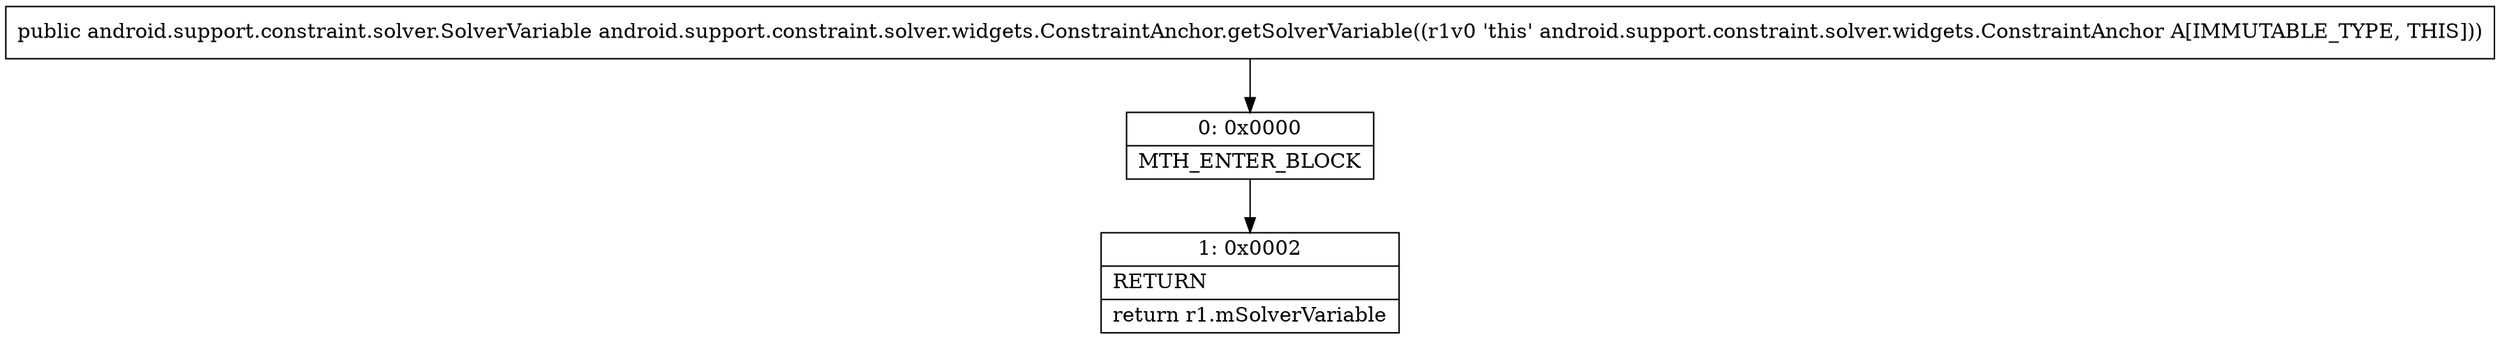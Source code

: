 digraph "CFG forandroid.support.constraint.solver.widgets.ConstraintAnchor.getSolverVariable()Landroid\/support\/constraint\/solver\/SolverVariable;" {
Node_0 [shape=record,label="{0\:\ 0x0000|MTH_ENTER_BLOCK\l}"];
Node_1 [shape=record,label="{1\:\ 0x0002|RETURN\l|return r1.mSolverVariable\l}"];
MethodNode[shape=record,label="{public android.support.constraint.solver.SolverVariable android.support.constraint.solver.widgets.ConstraintAnchor.getSolverVariable((r1v0 'this' android.support.constraint.solver.widgets.ConstraintAnchor A[IMMUTABLE_TYPE, THIS])) }"];
MethodNode -> Node_0;
Node_0 -> Node_1;
}

